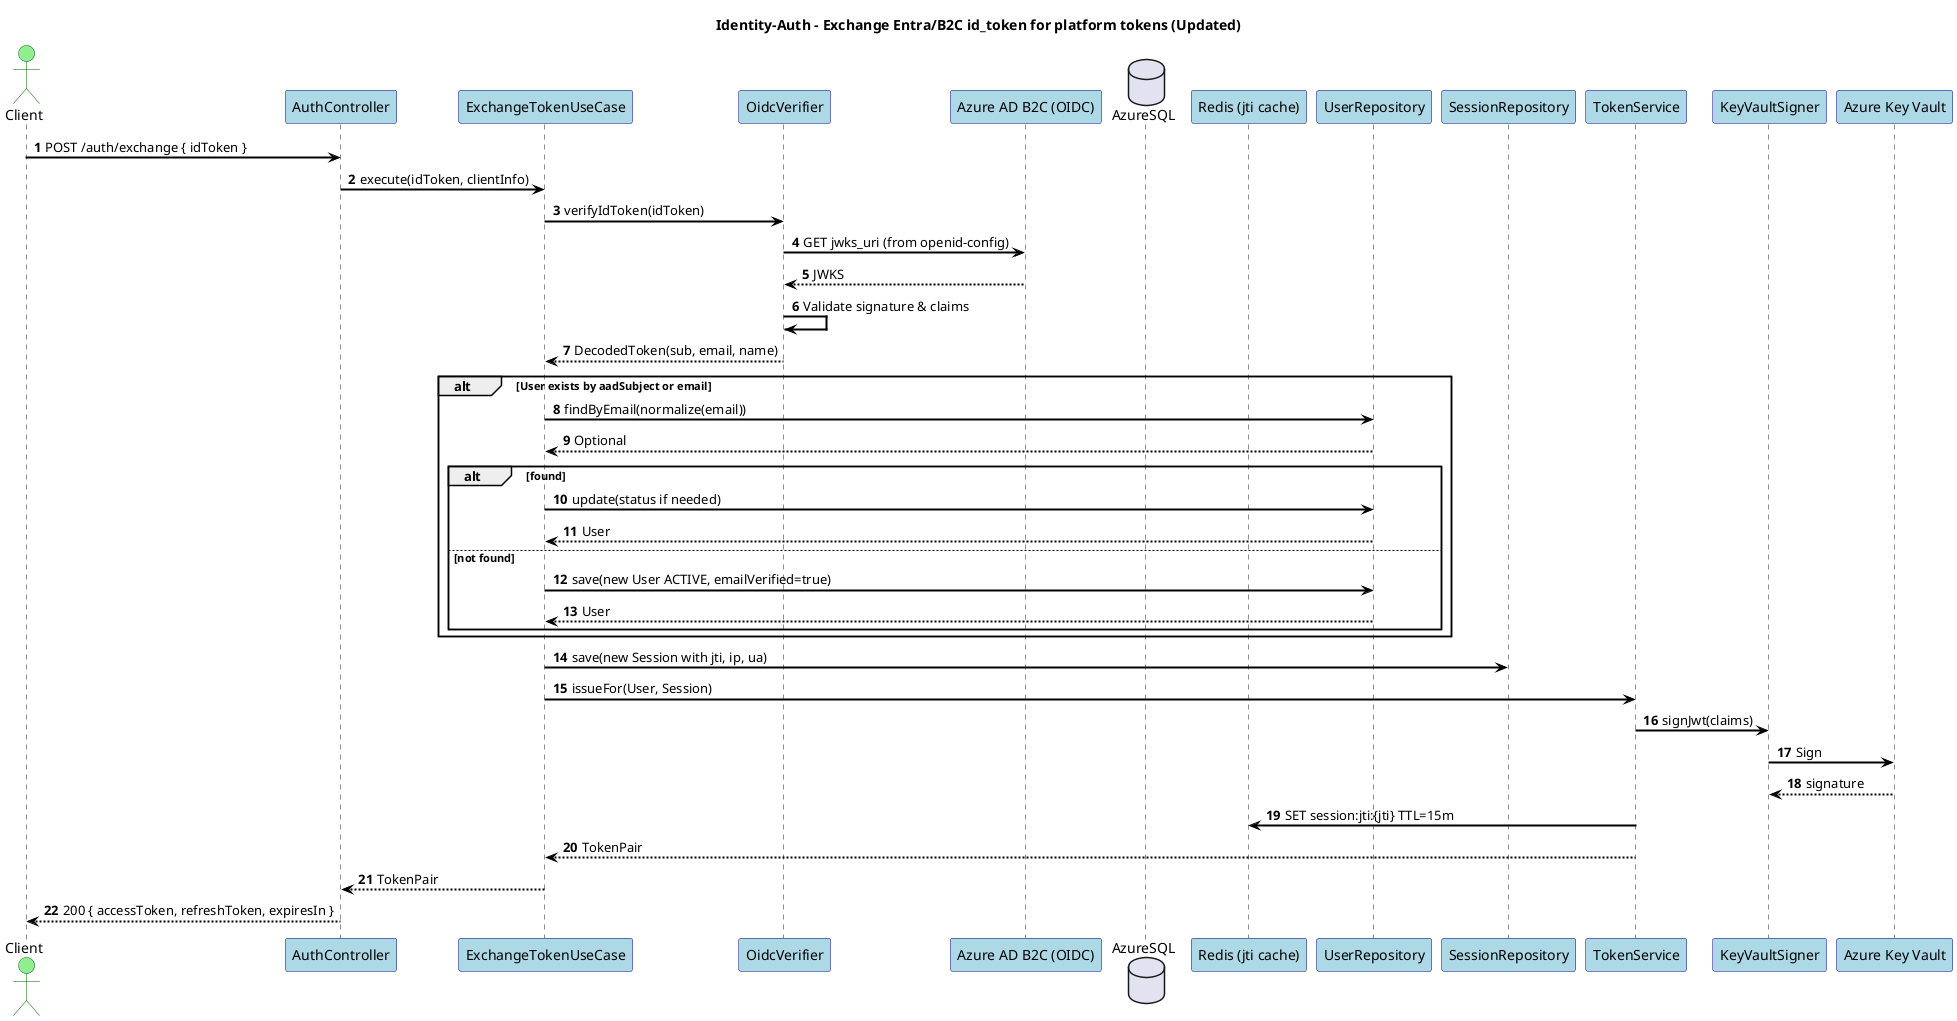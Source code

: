 @startuml
title Identity-Auth - Exchange Entra/B2C id_token for platform tokens (Updated)

skinparam shadowing false
skinparam fontName "Helvetica"
skinparam titleFontName "Helvetica"
skinparam legendFontName "Helvetica"
skinparam noteFontName "Helvetica"
skinparam backgroundColor white
skinparam participantBackgroundColor lightblue
skinparam participantBorderColor darkblue
skinparam actorBackgroundColor lightgreen
skinparam actorBorderColor darkgreen
skinparam arrowColor black
skinparam arrowThickness 2
skinparam sequenceArrowThickness 2
skinparam sequenceMessageAlignment left
skinparam sequenceReferenceBackgroundColor lightyellow
skinparam sequenceReferenceBorderColor black

autonumber
actor Client as Client
participant "AuthController" as Controller
participant "ExchangeTokenUseCase" as UC
participant "OidcVerifier" as OIDC
participant "Azure AD B2C (OIDC)" as B2C
database "AzureSQL" as SQL
participant "Redis (jti cache)" as Redis
participant "UserRepository" as UserRepo
participant "SessionRepository" as SessionRepo
participant "TokenService" as Tokens
participant "KeyVaultSigner" as Signer
participant "Azure Key Vault" as KV

Client -> Controller: POST /auth/exchange { idToken }
Controller -> UC: execute(idToken, clientInfo)
UC -> OIDC: verifyIdToken(idToken)
OIDC -> B2C: GET jwks_uri (from openid-config)
B2C --> OIDC: JWKS
OIDC -> OIDC: Validate signature & claims
OIDC --> UC: DecodedToken(sub, email, name)
alt User exists by aadSubject or email
UC -> UserRepo: findByEmail(normalize(email))
UserRepo --> UC: Optional
alt found
UC -> UserRepo: update(status if needed)
UserRepo --> UC: User
else not found
UC -> UserRepo: save(new User ACTIVE, emailVerified=true)
UserRepo --> UC: User
end
end
UC -> SessionRepo: save(new Session with jti, ip, ua)
UC -> Tokens: issueFor(User, Session)
Tokens -> Signer: signJwt(claims)
Signer -> KV: Sign
KV --> Signer: signature
Tokens -> Redis: SET session:jti:{jti} TTL=15m
Tokens --> UC: TokenPair
UC --> Controller: TokenPair
Controller --> Client: 200 { accessToken, refreshToken, expiresIn }
@enduml

@startuml Identity-Auth - Local Login
autonumber
actor Client as Client
participant "AuthController" as Controller
participant "LoginUseCase" as UC
participant "UserRepository" as UserRepo
participant "PasswordHasher" as Hasher
participant "Azure Key Vault" as KV
participant "SessionRepository" as SessionRepo
participant "TokenService" as Tokens
participant "KeyVaultSigner" as Signer
participant "RefreshTokenRepository" as RefreshRepo
database "AzureSQL" as SQL
participant "Redis" as Redis

Client -> Controller: POST /auth/login { email, password }
Controller -> UC: execute(email, password, clientInfo)
UC -> UserRepo: findByEmail(normalize(email))
UserRepo --> UC: Optional
alt found and status == ACTIVE
UC -> Hasher: verify(password, user.passwordHash)
Hasher -> KV: get pepper
KV --> Hasher: pepper
Hasher --> UC: boolean
alt valid
UC -> SessionRepo: save(new Session with jti)
UC -> Tokens: issueFor(User, Session)
Tokens -> Signer: signJwt
Signer --> Tokens: signed JWT
Tokens -> RefreshRepo: saveNew(sessionId, sha256(refreshToken), exp)
Tokens -> Redis: SET session:jti:{jti} TTL=15m
Tokens --> UC: TokenPair
UC --> Controller: TokenPair
Controller --> Client: 200
else invalid
UC --> Controller: 401
Controller --> Client: 401
end
else not found or not ACTIVE
UC --> Controller: 401
Controller --> Client: 401
end
@enduml

@startuml Identity-Auth - Refresh Token
autonumber
actor Client as Client
participant "AuthController" as Controller
participant "RefreshUseCase" as UC
participant "RefreshTokenRepository" as Repo
participant "TokenService" as Tokens
participant "KeyVaultSigner" as Signer
database "AzureSQL" as SQL

Client -> Controller: POST /auth/refresh { refreshToken }
Controller -> UC: execute(refreshToken, clientInfo)
UC -> Repo: findByHash(sha256(refreshToken))
Repo --> UC: Optional
alt valid, current, not revoked/expired
UC -> Tokens: refresh(refreshToken)
Tokens -> Signer: signJwt(new claims)
Signer --> Tokens: signed JWT
Tokens -> Repo: saveNew(sessionId, sha256(newRefreshToken), exp)
Tokens -> Repo: markReplaced(oldId, newId)
Tokens --> UC: TokenPair
UC --> Controller: TokenPair
Controller --> Client: 200
else reused/invalid
UC -> Repo: revokeChain(startingId, "reuse detected")
UC --> Controller: 409
Controller --> Client: 409
end
@enduml

@startuml Identity-Auth - Device Code Flow
autonumber
actor "TV Device" as TV
actor "Browser (User)" as Browser
participant "AuthController" as Controller
participant "StartDeviceFlowUseCase" as StartUC
participant "CompleteDeviceFlowUseCase" as ActivateUC
participant "DevicePollUseCase" as PollUC
participant "Redis\n(DeviceFlowRepository)" as Redis
participant "UserRepository" as UserRepo
participant "SessionRepository" as SessionRepo
participant "TokenService" as Tokens
participant "KeyVaultSigner" as Signer
participant "Azure Key Vault" as KV
database "AzureSQL" as SQL

group Start
TV -> Controller: POST /auth/device/start { clientId, scope }
Controller -> StartUC: start(req)
StartUC -> Redis: PUT deviceCode with status=PENDING TTL 900s\nintervalSeconds=5
StartUC --> Controller: { deviceCode, userCode, verificationUri, interval, expiresIn }
Controller --> TV: 200
end

group Activate
Browser -> Controller: POST /auth/device/activate { userCode }\n(bearer user JWT)
Controller -> ActivateUC: activate(userCode, userId)
ActivateUC -> Redis: GET by userCode
alt found and status == PENDING
ActivateUC -> Redis: AUTHORIZE deviceCode with userId\nstatus=AUTHORIZED
ActivateUC --> Controller: 204
Controller --> Browser: 204
else not found/expired
ActivateUC --> Controller: 404
Controller --> Browser: 404
end
end

group Poll
loop until authorized
TV -> Controller: POST /auth/device/poll { deviceCode }
Controller -> PollUC: poll(deviceCode)
PollUC -> Redis: GET deviceCode
alt status == AUTHORIZED
PollUC -> UserRepo: findById(authorizedUserId)
UserRepo --> PollUC: User
PollUC -> SessionRepo: save(new Session)
PollUC -> Tokens: issueFor(User, Session)
Tokens -> Signer: signJwt
Signer -> KV: Sign
KV --> Tokens: signature
Tokens -> SQL: saveNew refresh token (hashed)
PollUC -> Redis: DELETE deviceCode
Tokens --> PollUC: TokenPair
PollUC --> Controller: TokenPair
Controller --> TV: 200
break
else PENDING
Controller --> TV: 428 Pending
end
end
end
@enduml

@startuml Identity-Auth - Local Sign-Up
autonumber
actor Client as Client
participant "AuthController" as Controller
participant "SignUpUseCase" as UC
participant "CaptchaVerifier" as Captcha
participant "Redis\n(rate limit)" as Redis
participant "SignUpRateLimiter" as RateLimiter
participant "PasswordPolicyValidator" as Policy
participant "PasswordHasher" as Hasher
participant "Azure Key Vault" as KV
participant "UserRepository" as UserRepo
participant "VerificationTokenRepository" as TokenRepo
participant "TokenGenerator" as Gen
participant "HashService" as Hash
participant "TemplateRepository" as Templates
participant "EmailSender" as Email
participant "EventPublisher" as Events

Client -> Controller: POST /auth/signup { email, password, displayName, captchaToken, termsVersion }
Controller -> UC: execute(req, clientIp)
UC -> Captcha: verify(captchaToken, clientIp)
alt captcha ok
UC -> RateLimiter: check(email/ip)
RateLimiter -> Redis: INCR+TTL
RateLimiter --> UC: ok
UC -> Policy: validate(password)
UC -> UserRepo: findByEmail(normalize(email))
UserRepo --> UC: Optional
alt not found
UC -> Hasher: hash(password)
Hasher -> KV: get pepper
KV --> Hasher: pepper
Hasher --> UC: hash
UC -> UserRepo: save(new User status=PENDING_VERIFICATION,\nemailVerified=false, termsVersion, termsAcceptedAt=now)
UserRepo --> UC: User
UC -> Gen: randomUrlSafe(32)
Gen --> UC: rawToken
UC -> Hash: sha256(rawToken)
Hash --> UC: tokenHash
UC -> TokenRepo: create(new EmailVerificationToken tokenHash, expiresAt=now+24h, state=PENDING)
UC -> Templates: get("email_verification", locale)
Templates --> UC: EmailTemplate
UC -> Email: send(to=email, subject, html/text with verification link)
UC -> Events: publish(UserSignedUp)
UC --> Controller: 202 Accepted
Controller --> Client: 202
else exists
alt status == PENDING_VERIFICATION
UC --> Controller: 202 pending can resend
Controller --> Client: 202
else ACTIVE/LOCKED/DISABLED
UC --> Controller: 409 Conflict
Controller --> Client: 409
end
end
else captcha failed
UC --> Controller: 400
Controller --> Client: 400
end
@enduml

@startuml Identity-Auth - Verify Email
autonumber
actor Client as Client
participant "AuthController" as Controller
participant "VerifyEmailUseCase" as UC
participant "HashService" as Hash
participant "VerificationTokenRepository" as TokenRepo
participant "UserRepository" as UserRepo
participant "SessionRepository" as SessionRepo
participant "TokenService" as Tokens
participant "EventPublisher" as Events

Client -> Controller: POST /auth/signup/verify { token }
Controller -> UC: execute(token, clientInfo)
UC -> Hash: sha256(token)
Hash --> UC: tokenHash
UC -> TokenRepo: findByHash(tokenHash)
TokenRepo --> UC: Optional
alt found and state == PENDING and not expired
UC -> TokenRepo: markConsumed(tokenId)
UC -> UserRepo: findById(t.userId)
UserRepo --> UC: User
UC -> UserRepo: update(emailVerified=true, status=ACTIVE)
UC -> SessionRepo: save(new Session)
UC -> Tokens: issueFor(User, Session)
Tokens --> UC: TokenPair
UC -> Events: publish(UserEmailVerified)
UC --> Controller: TokenPair
Controller --> Client: 200
else invalid/expired/consumed/revoked
UC --> Controller: 400
Controller --> Client: 400
end
@enduml

@startuml Identity-Auth - Resend Verification
autonumber
actor Client as Client
participant "AuthController" as Controller
participant "ResendVerificationUseCase" as UC
participant "Redis\n(rate limit)" as Redis
participant "SignUpRateLimiter" as RateLimiter
participant "UserRepository" as UserRepo
participant "VerificationTokenRepository" as TokenRepo
participant "TokenGenerator" as Gen
participant "HashService" as Hash
participant "TemplateRepository" as Templates
participant "EmailSender" as Email

Client -> Controller: POST /auth/signup/resend { email }
Controller -> UC: execute(email, clientIp)
UC -> RateLimiter: check(email/ip)
RateLimiter -> Redis: INCR+TTL
RateLimiter --> UC: ok
UC -> UserRepo: findByEmail(normalize(email))
UserRepo --> UC: Optional
alt found and status == PENDING_VERIFICATION
UC -> TokenRepo: revokeByUser(userId, "resend")
UC -> Gen: randomUrlSafe(32)
Gen --> UC: rawToken
UC -> Hash: sha256(rawToken)
Hash --> UC: tokenHash
UC -> TokenRepo: create(new token with tokenHash, expiresAt, state=PENDING)
UC -> Templates: get("email_verification", locale)
Templates --> UC: EmailTemplate
UC -> Email: send(to=user.email, subject, html/text)
UC --> Controller: 204
Controller --> Client: 204
else not found or status != PENDING_VERIFICATION
UC --> Controller: 404/409
Controller --> Client: 404/409
end
@enduml

@startuml Identity-Auth - MFA Setup and Verify
autonumber
actor Client as Client
participant "AuthController" as Controller
participant "SetupMfaUseCase" as SetupUC
participant "VerifyMfaUseCase" as VerifyUC
participant "MfaRepository" as MfaRepo
participant "TotpService" as Totp
participant "UserRepository" as UserRepo
participant "Azure Key Vault" as KV

Client -> Controller: POST /auth/mfa/setup (bearer)
Controller -> SetupUC: setup(userId)
SetupUC -> MfaRepo: save(new secretEnc)
SetupUC -> Totp: generateUri(userId, secretEnc)
Totp -> KV: decrypt secret if needed
KV --> Totp: plaintext secret
Totp --> SetupUC: otpauth URI
SetupUC --> Controller: { otpauthUri | qrPng }
Controller --> Client: 200

Client -> Controller: POST /auth/mfa/verify { code } (bearer)
Controller -> VerifyUC: verify(userId, code)
VerifyUC -> MfaRepo: get(userId)
MfaRepo --> VerifyUC: MfaSecret
VerifyUC -> Totp: verifyCode(secretEnc, code)
Totp -> KV: decrypt
KV --> Totp: plaintext
Totp --> VerifyUC: boolean
alt correct
VerifyUC -> MfaRepo: verify(userId)
VerifyUC -> UserRepo: update(mfaEnabled=true)
VerifyUC --> Controller: 204
Controller --> Client: 204
else invalid
VerifyUC --> Controller: 400
Controller --> Client: 400
end
@enduml

@startuml Identity-Auth - Logout
autonumber
actor Client as Client
participant "AuthController" as Controller
participant "LogoutUseCase" as UC
participant "SessionRepository" as SessionRepo
participant "RefreshTokenRepository" as RefreshRepo
participant "Redis\n(jti cache)" as Redis

Client -> Controller: POST /auth/logout { sessionId? }
Controller -> UC: execute(sessionId from JWT or body)
UC -> SessionRepo: revoke(sessionId, "logout")
UC -> RefreshRepo: revokeChain(startingId, "logout")
UC -> Redis: DEL session:jti:{jti}
UC --> Controller: 204
Controller --> Client: 204
@enduml

@startuml Identity-Auth - JWKS endpoint
autonumber
actor Client as Client
participant "AuthController" as Controller
participant "KeyVaultSigner" as Signer
participant "Azure Key Vault" as KV

Client -> Controller: GET /.well-known/jwks.json
Controller -> Signer: getJwks()
Signer -> KV: list keys + public components
KV --> Signer: JWKS
Signer --> Controller: Jwks
Controller --> Client: 200
@enduml
